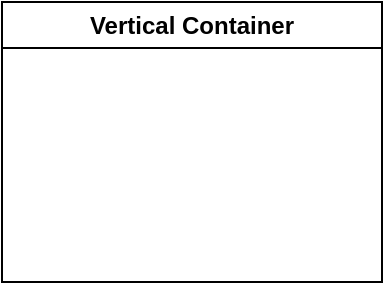 <mxfile version="24.5.4" type="github">
  <diagram name="Page-1" id="Unx8uc1KBYMUSksl0eZK">
    <mxGraphModel dx="1114" dy="566" grid="1" gridSize="10" guides="1" tooltips="1" connect="1" arrows="1" fold="1" page="1" pageScale="1" pageWidth="850" pageHeight="1100" math="0" shadow="0">
      <root>
        <mxCell id="0" />
        <mxCell id="1" parent="0" />
        <mxCell id="4lpI2rpLpxt85nUgspq1-1" value="Vertical Container" style="swimlane;whiteSpace=wrap;html=1;" vertex="1" parent="1">
          <mxGeometry x="350" y="160" width="190" height="140" as="geometry" />
        </mxCell>
      </root>
    </mxGraphModel>
  </diagram>
</mxfile>
